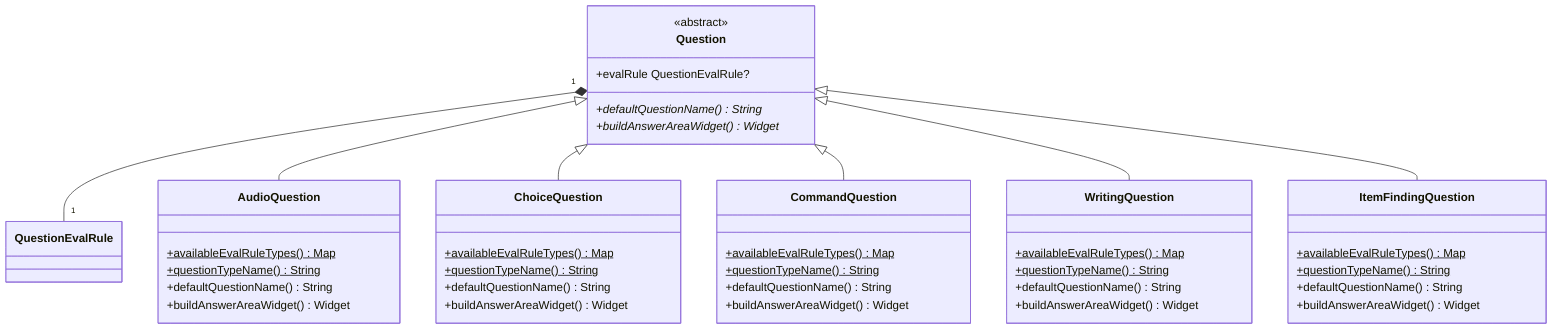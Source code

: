 classDiagram
    class Question
    <<abstract>> Question
    Question : +evalRule QuestionEvalRule?
    Question "1" *-- "1" QuestionEvalRule
    Question : +defaultQuestionName()* String
    Question : +buildAnswerAreaWidget()* Widget

    class AudioQuestion
    AudioQuestion : +availableEvalRuleTypes()$ Map<Type, dynamic>
    AudioQuestion : +questionTypeName()$ String
    AudioQuestion : +defaultQuestionName() String
    AudioQuestion : +buildAnswerAreaWidget() Widget
    Question <|-- AudioQuestion

    class ChoiceQuestion
    ChoiceQuestion : +availableEvalRuleTypes()$ Map<Type, dynamic>
    ChoiceQuestion : +questionTypeName()$ String
    ChoiceQuestion : +defaultQuestionName() String
    ChoiceQuestion : +buildAnswerAreaWidget() Widget
    Question <|-- ChoiceQuestion

    class CommandQuestion
    CommandQuestion : +availableEvalRuleTypes()$ Map<Type, dynamic>
    CommandQuestion : +questionTypeName()$ String
    CommandQuestion : +defaultQuestionName() String
    CommandQuestion : +buildAnswerAreaWidget() Widget
    Question <|-- CommandQuestion

    class WritingQuestion
    WritingQuestion : +availableEvalRuleTypes()$ Map<Type, dynamic>
    WritingQuestion : +questionTypeName()$ String
    WritingQuestion : +defaultQuestionName() String
    WritingQuestion : +buildAnswerAreaWidget() Widget
    Question <|-- WritingQuestion

    class ItemFindingQuestion
    ItemFindingQuestion : +availableEvalRuleTypes()$ Map<Type, dynamic>
    ItemFindingQuestion : +questionTypeName()$ String
    ItemFindingQuestion : +defaultQuestionName() String
    ItemFindingQuestion : +buildAnswerAreaWidget() Widget
    Question <|-- ItemFindingQuestion